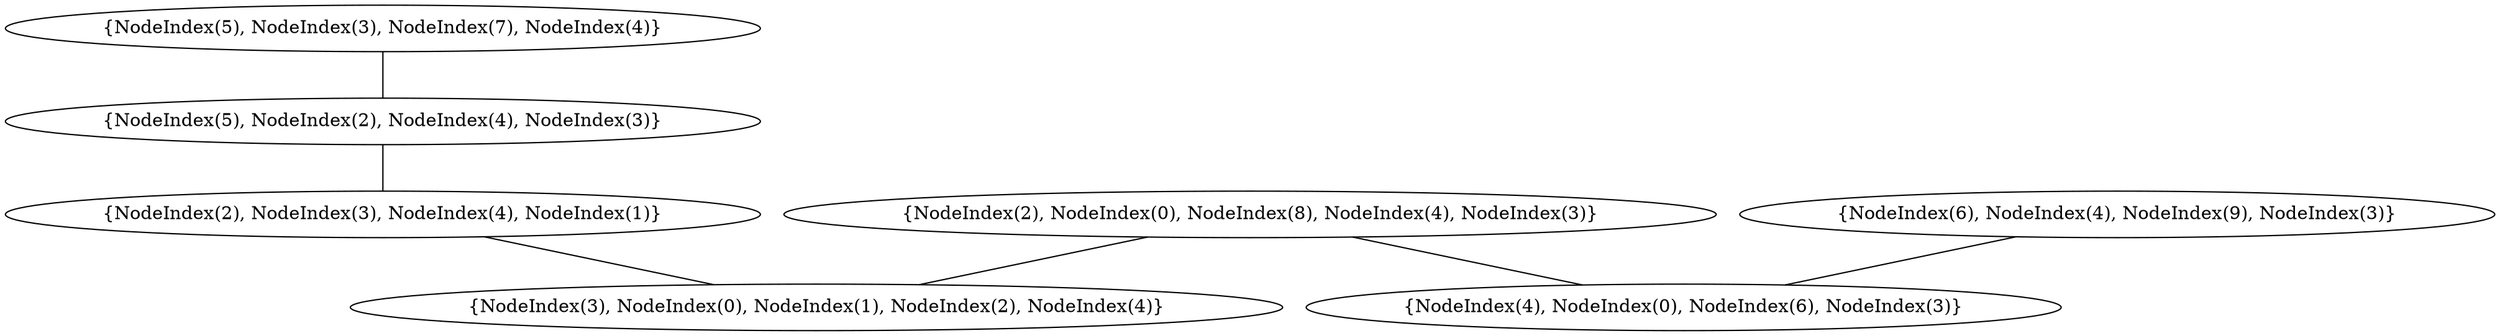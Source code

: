 graph {
    0 [ label = "{NodeIndex(3), NodeIndex(0), NodeIndex(1), NodeIndex(2), NodeIndex(4)}" ]
    1 [ label = "{NodeIndex(2), NodeIndex(3), NodeIndex(4), NodeIndex(1)}" ]
    2 [ label = "{NodeIndex(4), NodeIndex(0), NodeIndex(6), NodeIndex(3)}" ]
    3 [ label = "{NodeIndex(2), NodeIndex(0), NodeIndex(8), NodeIndex(4), NodeIndex(3)}" ]
    4 [ label = "{NodeIndex(5), NodeIndex(2), NodeIndex(4), NodeIndex(3)}" ]
    5 [ label = "{NodeIndex(5), NodeIndex(3), NodeIndex(7), NodeIndex(4)}" ]
    6 [ label = "{NodeIndex(6), NodeIndex(4), NodeIndex(9), NodeIndex(3)}" ]
    1 -- 0 [ ]
    5 -- 4 [ ]
    4 -- 1 [ ]
    6 -- 2 [ ]
    3 -- 0 [ ]
    3 -- 2 [ ]
}
